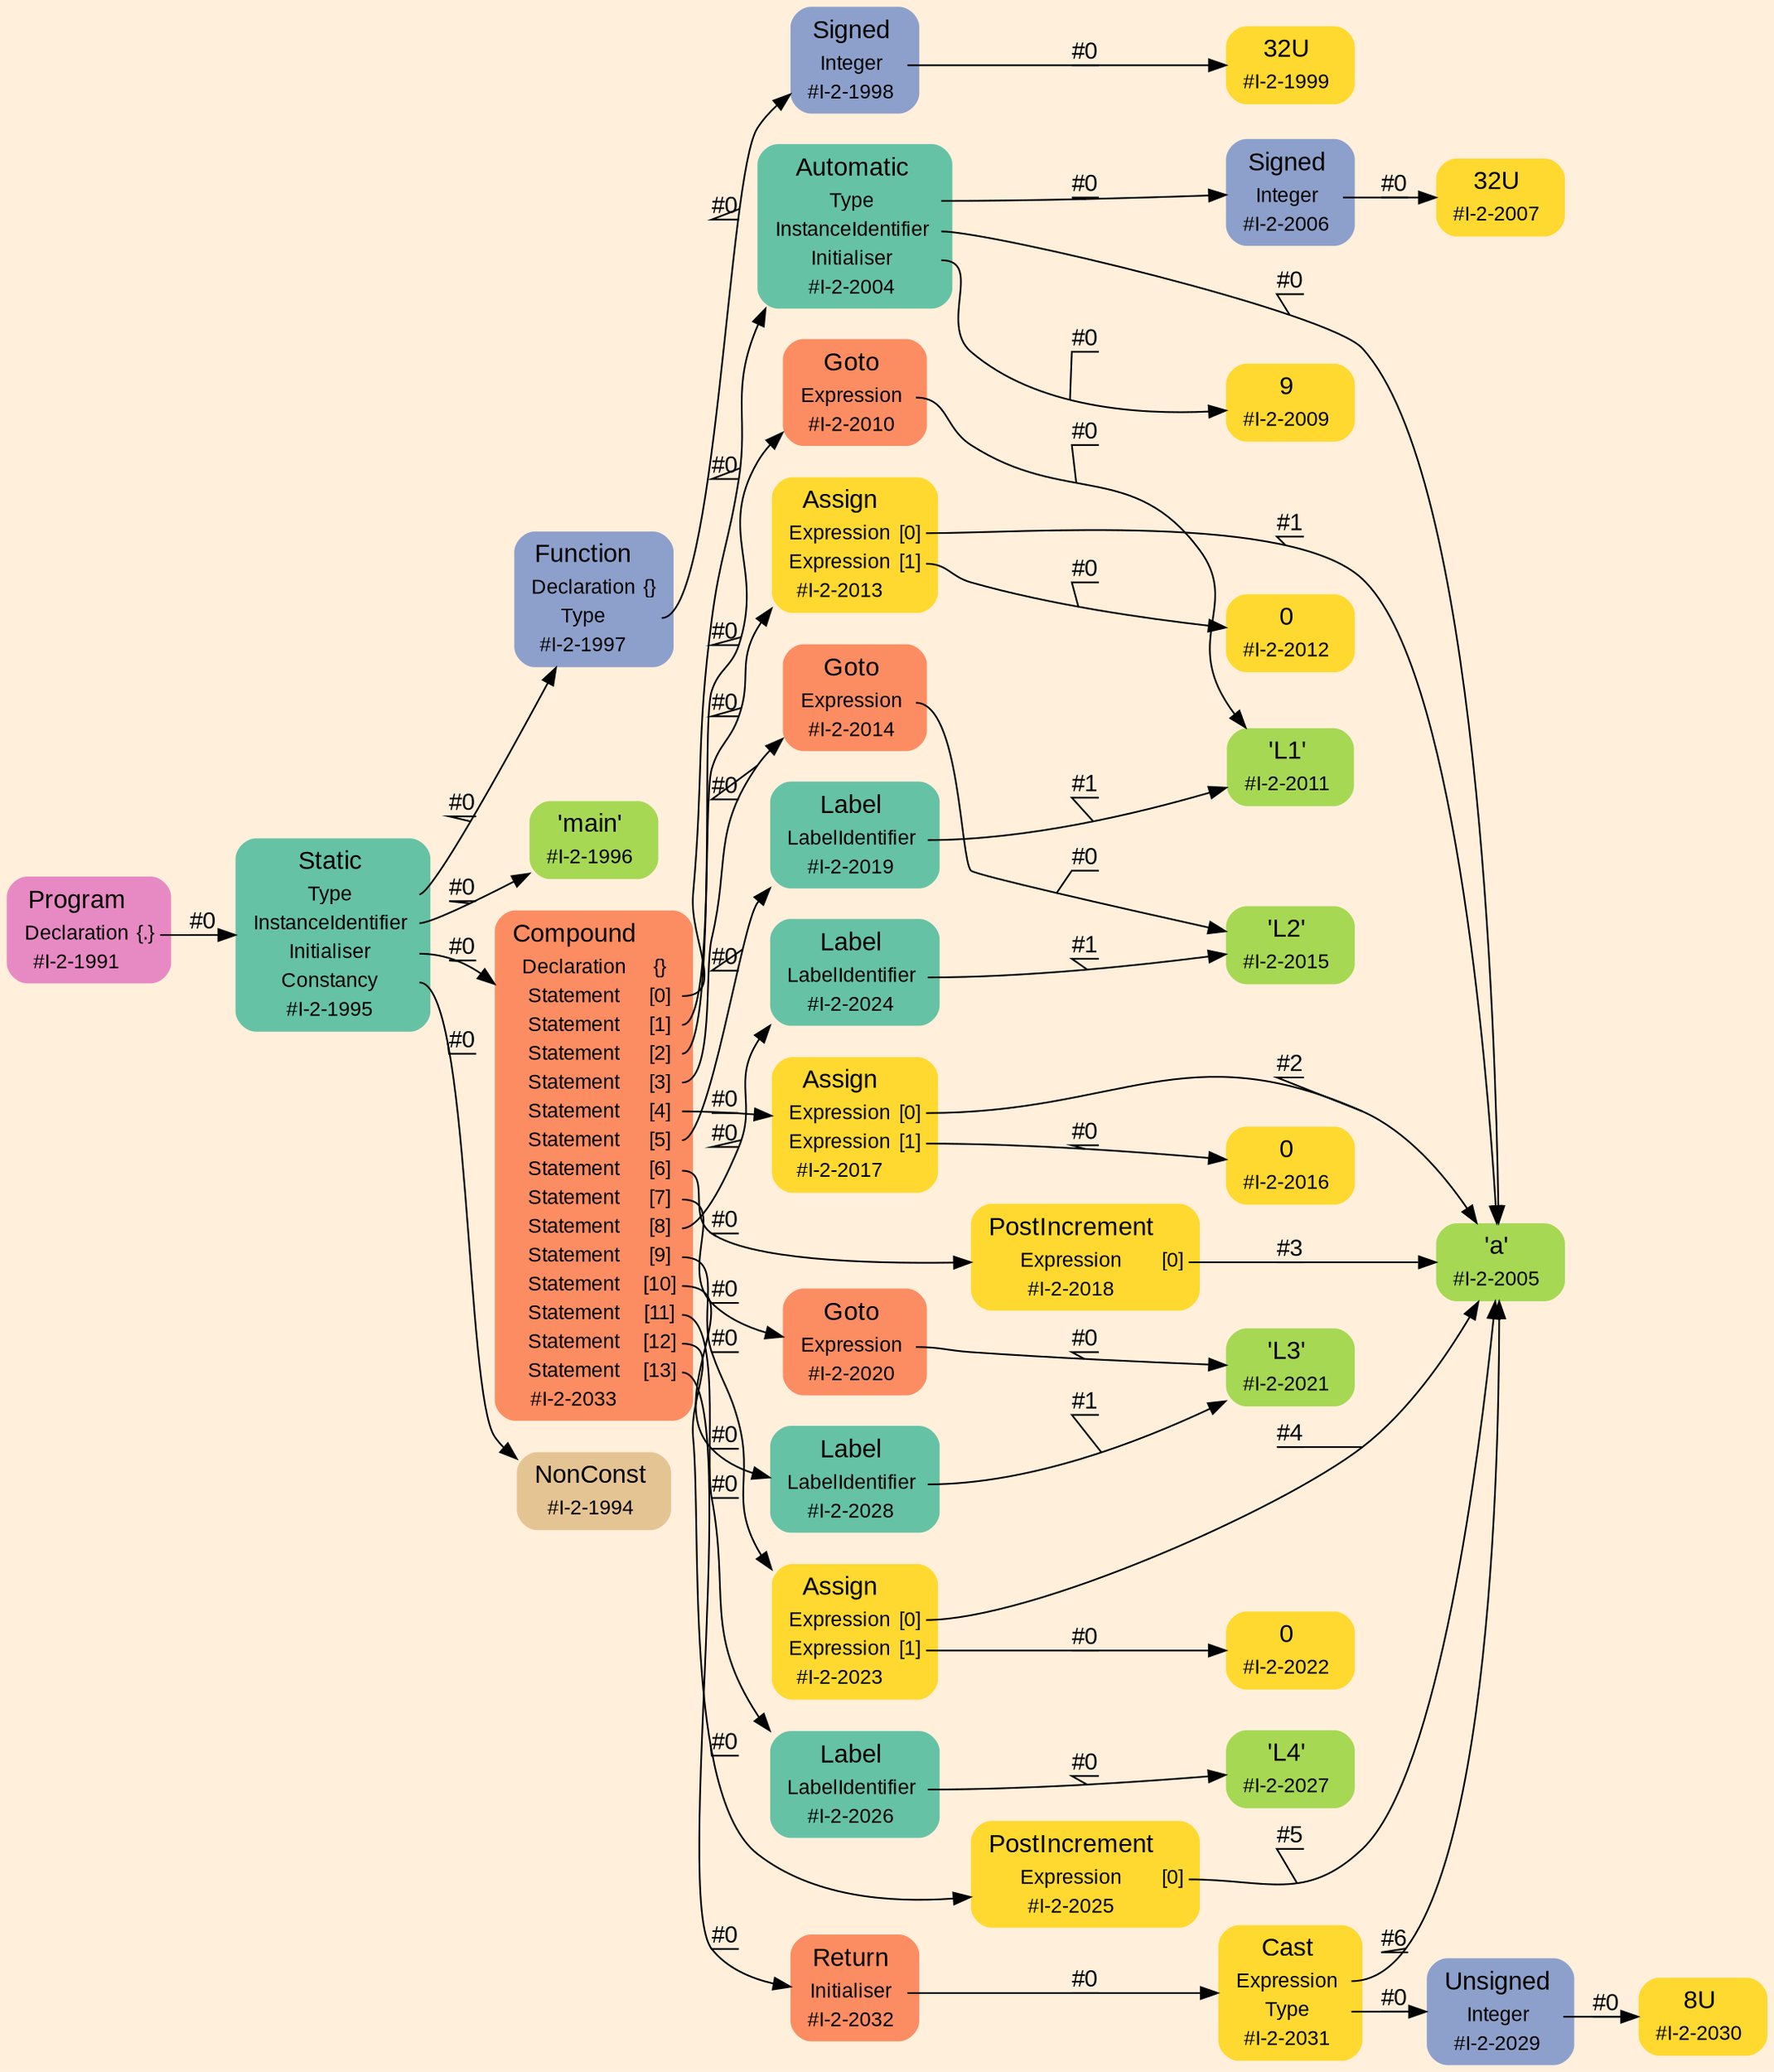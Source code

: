 digraph "" {
label = ""
labelloc = t
fontsize = "36"
graph [
    rankdir = "LR"
    ranksep = 0.3
    bgcolor = antiquewhite1
    color = black
    fontcolor = black
    fontname = "Arial"
];
node [
    fontname = "Arial"
];
edge [
    fontname = "Arial"
];


// -------------------- node figure --------------------
"#I-2-1991" [
    // -------- block #I-2-1991 ----------
    shape = "plaintext"
    fillcolor = "/set28/4"
    label = <<TABLE BORDER="0" CELLBORDER="0" CELLSPACING="0">
     <TR><TD><FONT POINT-SIZE="15.0">Program</FONT></TD><TD></TD></TR>
     <TR><TD>Declaration</TD><TD PORT="port0">{.}</TD></TR>
     <TR><TD>#I-2-1991</TD><TD PORT="port1"></TD></TR>
    </TABLE>>
    style = "rounded,filled"
    fontsize = "12"
];

"#I-2-1995" [
    // -------- block #I-2-1995 ----------
    shape = "plaintext"
    fillcolor = "/set28/1"
    label = <<TABLE BORDER="0" CELLBORDER="0" CELLSPACING="0">
     <TR><TD><FONT POINT-SIZE="15.0">Static</FONT></TD><TD></TD></TR>
     <TR><TD>Type</TD><TD PORT="port0"></TD></TR>
     <TR><TD>InstanceIdentifier</TD><TD PORT="port1"></TD></TR>
     <TR><TD>Initialiser</TD><TD PORT="port2"></TD></TR>
     <TR><TD>Constancy</TD><TD PORT="port3"></TD></TR>
     <TR><TD>#I-2-1995</TD><TD PORT="port4"></TD></TR>
    </TABLE>>
    style = "rounded,filled"
    fontsize = "12"
];

"#I-2-1997" [
    // -------- block #I-2-1997 ----------
    shape = "plaintext"
    fillcolor = "/set28/3"
    label = <<TABLE BORDER="0" CELLBORDER="0" CELLSPACING="0">
     <TR><TD><FONT POINT-SIZE="15.0">Function</FONT></TD><TD></TD></TR>
     <TR><TD>Declaration</TD><TD PORT="port0">{}</TD></TR>
     <TR><TD>Type</TD><TD PORT="port1"></TD></TR>
     <TR><TD>#I-2-1997</TD><TD PORT="port2"></TD></TR>
    </TABLE>>
    style = "rounded,filled"
    fontsize = "12"
];

"#I-2-1998" [
    // -------- block #I-2-1998 ----------
    shape = "plaintext"
    fillcolor = "/set28/3"
    label = <<TABLE BORDER="0" CELLBORDER="0" CELLSPACING="0">
     <TR><TD><FONT POINT-SIZE="15.0">Signed</FONT></TD><TD></TD></TR>
     <TR><TD>Integer</TD><TD PORT="port0"></TD></TR>
     <TR><TD>#I-2-1998</TD><TD PORT="port1"></TD></TR>
    </TABLE>>
    style = "rounded,filled"
    fontsize = "12"
];

"#I-2-1999" [
    // -------- block #I-2-1999 ----------
    shape = "plaintext"
    fillcolor = "/set28/6"
    label = <<TABLE BORDER="0" CELLBORDER="0" CELLSPACING="0">
     <TR><TD><FONT POINT-SIZE="15.0">32U</FONT></TD><TD></TD></TR>
     <TR><TD>#I-2-1999</TD><TD PORT="port0"></TD></TR>
    </TABLE>>
    style = "rounded,filled"
    fontsize = "12"
];

"#I-2-1996" [
    // -------- block #I-2-1996 ----------
    shape = "plaintext"
    fillcolor = "/set28/5"
    label = <<TABLE BORDER="0" CELLBORDER="0" CELLSPACING="0">
     <TR><TD><FONT POINT-SIZE="15.0">'main'</FONT></TD><TD></TD></TR>
     <TR><TD>#I-2-1996</TD><TD PORT="port0"></TD></TR>
    </TABLE>>
    style = "rounded,filled"
    fontsize = "12"
];

"#I-2-2033" [
    // -------- block #I-2-2033 ----------
    shape = "plaintext"
    fillcolor = "/set28/2"
    label = <<TABLE BORDER="0" CELLBORDER="0" CELLSPACING="0">
     <TR><TD><FONT POINT-SIZE="15.0">Compound</FONT></TD><TD></TD></TR>
     <TR><TD>Declaration</TD><TD PORT="port0">{}</TD></TR>
     <TR><TD>Statement</TD><TD PORT="port1">[0]</TD></TR>
     <TR><TD>Statement</TD><TD PORT="port2">[1]</TD></TR>
     <TR><TD>Statement</TD><TD PORT="port3">[2]</TD></TR>
     <TR><TD>Statement</TD><TD PORT="port4">[3]</TD></TR>
     <TR><TD>Statement</TD><TD PORT="port5">[4]</TD></TR>
     <TR><TD>Statement</TD><TD PORT="port6">[5]</TD></TR>
     <TR><TD>Statement</TD><TD PORT="port7">[6]</TD></TR>
     <TR><TD>Statement</TD><TD PORT="port8">[7]</TD></TR>
     <TR><TD>Statement</TD><TD PORT="port9">[8]</TD></TR>
     <TR><TD>Statement</TD><TD PORT="port10">[9]</TD></TR>
     <TR><TD>Statement</TD><TD PORT="port11">[10]</TD></TR>
     <TR><TD>Statement</TD><TD PORT="port12">[11]</TD></TR>
     <TR><TD>Statement</TD><TD PORT="port13">[12]</TD></TR>
     <TR><TD>Statement</TD><TD PORT="port14">[13]</TD></TR>
     <TR><TD>#I-2-2033</TD><TD PORT="port15"></TD></TR>
    </TABLE>>
    style = "rounded,filled"
    fontsize = "12"
];

"#I-2-2004" [
    // -------- block #I-2-2004 ----------
    shape = "plaintext"
    fillcolor = "/set28/1"
    label = <<TABLE BORDER="0" CELLBORDER="0" CELLSPACING="0">
     <TR><TD><FONT POINT-SIZE="15.0">Automatic</FONT></TD><TD></TD></TR>
     <TR><TD>Type</TD><TD PORT="port0"></TD></TR>
     <TR><TD>InstanceIdentifier</TD><TD PORT="port1"></TD></TR>
     <TR><TD>Initialiser</TD><TD PORT="port2"></TD></TR>
     <TR><TD>#I-2-2004</TD><TD PORT="port3"></TD></TR>
    </TABLE>>
    style = "rounded,filled"
    fontsize = "12"
];

"#I-2-2006" [
    // -------- block #I-2-2006 ----------
    shape = "plaintext"
    fillcolor = "/set28/3"
    label = <<TABLE BORDER="0" CELLBORDER="0" CELLSPACING="0">
     <TR><TD><FONT POINT-SIZE="15.0">Signed</FONT></TD><TD></TD></TR>
     <TR><TD>Integer</TD><TD PORT="port0"></TD></TR>
     <TR><TD>#I-2-2006</TD><TD PORT="port1"></TD></TR>
    </TABLE>>
    style = "rounded,filled"
    fontsize = "12"
];

"#I-2-2007" [
    // -------- block #I-2-2007 ----------
    shape = "plaintext"
    fillcolor = "/set28/6"
    label = <<TABLE BORDER="0" CELLBORDER="0" CELLSPACING="0">
     <TR><TD><FONT POINT-SIZE="15.0">32U</FONT></TD><TD></TD></TR>
     <TR><TD>#I-2-2007</TD><TD PORT="port0"></TD></TR>
    </TABLE>>
    style = "rounded,filled"
    fontsize = "12"
];

"#I-2-2005" [
    // -------- block #I-2-2005 ----------
    shape = "plaintext"
    fillcolor = "/set28/5"
    label = <<TABLE BORDER="0" CELLBORDER="0" CELLSPACING="0">
     <TR><TD><FONT POINT-SIZE="15.0">'a'</FONT></TD><TD></TD></TR>
     <TR><TD>#I-2-2005</TD><TD PORT="port0"></TD></TR>
    </TABLE>>
    style = "rounded,filled"
    fontsize = "12"
];

"#I-2-2009" [
    // -------- block #I-2-2009 ----------
    shape = "plaintext"
    fillcolor = "/set28/6"
    label = <<TABLE BORDER="0" CELLBORDER="0" CELLSPACING="0">
     <TR><TD><FONT POINT-SIZE="15.0">9</FONT></TD><TD></TD></TR>
     <TR><TD>#I-2-2009</TD><TD PORT="port0"></TD></TR>
    </TABLE>>
    style = "rounded,filled"
    fontsize = "12"
];

"#I-2-2010" [
    // -------- block #I-2-2010 ----------
    shape = "plaintext"
    fillcolor = "/set28/2"
    label = <<TABLE BORDER="0" CELLBORDER="0" CELLSPACING="0">
     <TR><TD><FONT POINT-SIZE="15.0">Goto</FONT></TD><TD></TD></TR>
     <TR><TD>Expression</TD><TD PORT="port0"></TD></TR>
     <TR><TD>#I-2-2010</TD><TD PORT="port1"></TD></TR>
    </TABLE>>
    style = "rounded,filled"
    fontsize = "12"
];

"#I-2-2011" [
    // -------- block #I-2-2011 ----------
    shape = "plaintext"
    fillcolor = "/set28/5"
    label = <<TABLE BORDER="0" CELLBORDER="0" CELLSPACING="0">
     <TR><TD><FONT POINT-SIZE="15.0">'L1'</FONT></TD><TD></TD></TR>
     <TR><TD>#I-2-2011</TD><TD PORT="port0"></TD></TR>
    </TABLE>>
    style = "rounded,filled"
    fontsize = "12"
];

"#I-2-2013" [
    // -------- block #I-2-2013 ----------
    shape = "plaintext"
    fillcolor = "/set28/6"
    label = <<TABLE BORDER="0" CELLBORDER="0" CELLSPACING="0">
     <TR><TD><FONT POINT-SIZE="15.0">Assign</FONT></TD><TD></TD></TR>
     <TR><TD>Expression</TD><TD PORT="port0">[0]</TD></TR>
     <TR><TD>Expression</TD><TD PORT="port1">[1]</TD></TR>
     <TR><TD>#I-2-2013</TD><TD PORT="port2"></TD></TR>
    </TABLE>>
    style = "rounded,filled"
    fontsize = "12"
];

"#I-2-2012" [
    // -------- block #I-2-2012 ----------
    shape = "plaintext"
    fillcolor = "/set28/6"
    label = <<TABLE BORDER="0" CELLBORDER="0" CELLSPACING="0">
     <TR><TD><FONT POINT-SIZE="15.0">0</FONT></TD><TD></TD></TR>
     <TR><TD>#I-2-2012</TD><TD PORT="port0"></TD></TR>
    </TABLE>>
    style = "rounded,filled"
    fontsize = "12"
];

"#I-2-2014" [
    // -------- block #I-2-2014 ----------
    shape = "plaintext"
    fillcolor = "/set28/2"
    label = <<TABLE BORDER="0" CELLBORDER="0" CELLSPACING="0">
     <TR><TD><FONT POINT-SIZE="15.0">Goto</FONT></TD><TD></TD></TR>
     <TR><TD>Expression</TD><TD PORT="port0"></TD></TR>
     <TR><TD>#I-2-2014</TD><TD PORT="port1"></TD></TR>
    </TABLE>>
    style = "rounded,filled"
    fontsize = "12"
];

"#I-2-2015" [
    // -------- block #I-2-2015 ----------
    shape = "plaintext"
    fillcolor = "/set28/5"
    label = <<TABLE BORDER="0" CELLBORDER="0" CELLSPACING="0">
     <TR><TD><FONT POINT-SIZE="15.0">'L2'</FONT></TD><TD></TD></TR>
     <TR><TD>#I-2-2015</TD><TD PORT="port0"></TD></TR>
    </TABLE>>
    style = "rounded,filled"
    fontsize = "12"
];

"#I-2-2017" [
    // -------- block #I-2-2017 ----------
    shape = "plaintext"
    fillcolor = "/set28/6"
    label = <<TABLE BORDER="0" CELLBORDER="0" CELLSPACING="0">
     <TR><TD><FONT POINT-SIZE="15.0">Assign</FONT></TD><TD></TD></TR>
     <TR><TD>Expression</TD><TD PORT="port0">[0]</TD></TR>
     <TR><TD>Expression</TD><TD PORT="port1">[1]</TD></TR>
     <TR><TD>#I-2-2017</TD><TD PORT="port2"></TD></TR>
    </TABLE>>
    style = "rounded,filled"
    fontsize = "12"
];

"#I-2-2016" [
    // -------- block #I-2-2016 ----------
    shape = "plaintext"
    fillcolor = "/set28/6"
    label = <<TABLE BORDER="0" CELLBORDER="0" CELLSPACING="0">
     <TR><TD><FONT POINT-SIZE="15.0">0</FONT></TD><TD></TD></TR>
     <TR><TD>#I-2-2016</TD><TD PORT="port0"></TD></TR>
    </TABLE>>
    style = "rounded,filled"
    fontsize = "12"
];

"#I-2-2019" [
    // -------- block #I-2-2019 ----------
    shape = "plaintext"
    fillcolor = "/set28/1"
    label = <<TABLE BORDER="0" CELLBORDER="0" CELLSPACING="0">
     <TR><TD><FONT POINT-SIZE="15.0">Label</FONT></TD><TD></TD></TR>
     <TR><TD>LabelIdentifier</TD><TD PORT="port0"></TD></TR>
     <TR><TD>#I-2-2019</TD><TD PORT="port1"></TD></TR>
    </TABLE>>
    style = "rounded,filled"
    fontsize = "12"
];

"#I-2-2018" [
    // -------- block #I-2-2018 ----------
    shape = "plaintext"
    fillcolor = "/set28/6"
    label = <<TABLE BORDER="0" CELLBORDER="0" CELLSPACING="0">
     <TR><TD><FONT POINT-SIZE="15.0">PostIncrement</FONT></TD><TD></TD></TR>
     <TR><TD>Expression</TD><TD PORT="port0">[0]</TD></TR>
     <TR><TD>#I-2-2018</TD><TD PORT="port1"></TD></TR>
    </TABLE>>
    style = "rounded,filled"
    fontsize = "12"
];

"#I-2-2020" [
    // -------- block #I-2-2020 ----------
    shape = "plaintext"
    fillcolor = "/set28/2"
    label = <<TABLE BORDER="0" CELLBORDER="0" CELLSPACING="0">
     <TR><TD><FONT POINT-SIZE="15.0">Goto</FONT></TD><TD></TD></TR>
     <TR><TD>Expression</TD><TD PORT="port0"></TD></TR>
     <TR><TD>#I-2-2020</TD><TD PORT="port1"></TD></TR>
    </TABLE>>
    style = "rounded,filled"
    fontsize = "12"
];

"#I-2-2021" [
    // -------- block #I-2-2021 ----------
    shape = "plaintext"
    fillcolor = "/set28/5"
    label = <<TABLE BORDER="0" CELLBORDER="0" CELLSPACING="0">
     <TR><TD><FONT POINT-SIZE="15.0">'L3'</FONT></TD><TD></TD></TR>
     <TR><TD>#I-2-2021</TD><TD PORT="port0"></TD></TR>
    </TABLE>>
    style = "rounded,filled"
    fontsize = "12"
];

"#I-2-2024" [
    // -------- block #I-2-2024 ----------
    shape = "plaintext"
    fillcolor = "/set28/1"
    label = <<TABLE BORDER="0" CELLBORDER="0" CELLSPACING="0">
     <TR><TD><FONT POINT-SIZE="15.0">Label</FONT></TD><TD></TD></TR>
     <TR><TD>LabelIdentifier</TD><TD PORT="port0"></TD></TR>
     <TR><TD>#I-2-2024</TD><TD PORT="port1"></TD></TR>
    </TABLE>>
    style = "rounded,filled"
    fontsize = "12"
];

"#I-2-2023" [
    // -------- block #I-2-2023 ----------
    shape = "plaintext"
    fillcolor = "/set28/6"
    label = <<TABLE BORDER="0" CELLBORDER="0" CELLSPACING="0">
     <TR><TD><FONT POINT-SIZE="15.0">Assign</FONT></TD><TD></TD></TR>
     <TR><TD>Expression</TD><TD PORT="port0">[0]</TD></TR>
     <TR><TD>Expression</TD><TD PORT="port1">[1]</TD></TR>
     <TR><TD>#I-2-2023</TD><TD PORT="port2"></TD></TR>
    </TABLE>>
    style = "rounded,filled"
    fontsize = "12"
];

"#I-2-2022" [
    // -------- block #I-2-2022 ----------
    shape = "plaintext"
    fillcolor = "/set28/6"
    label = <<TABLE BORDER="0" CELLBORDER="0" CELLSPACING="0">
     <TR><TD><FONT POINT-SIZE="15.0">0</FONT></TD><TD></TD></TR>
     <TR><TD>#I-2-2022</TD><TD PORT="port0"></TD></TR>
    </TABLE>>
    style = "rounded,filled"
    fontsize = "12"
];

"#I-2-2028" [
    // -------- block #I-2-2028 ----------
    shape = "plaintext"
    fillcolor = "/set28/1"
    label = <<TABLE BORDER="0" CELLBORDER="0" CELLSPACING="0">
     <TR><TD><FONT POINT-SIZE="15.0">Label</FONT></TD><TD></TD></TR>
     <TR><TD>LabelIdentifier</TD><TD PORT="port0"></TD></TR>
     <TR><TD>#I-2-2028</TD><TD PORT="port1"></TD></TR>
    </TABLE>>
    style = "rounded,filled"
    fontsize = "12"
];

"#I-2-2026" [
    // -------- block #I-2-2026 ----------
    shape = "plaintext"
    fillcolor = "/set28/1"
    label = <<TABLE BORDER="0" CELLBORDER="0" CELLSPACING="0">
     <TR><TD><FONT POINT-SIZE="15.0">Label</FONT></TD><TD></TD></TR>
     <TR><TD>LabelIdentifier</TD><TD PORT="port0"></TD></TR>
     <TR><TD>#I-2-2026</TD><TD PORT="port1"></TD></TR>
    </TABLE>>
    style = "rounded,filled"
    fontsize = "12"
];

"#I-2-2027" [
    // -------- block #I-2-2027 ----------
    shape = "plaintext"
    fillcolor = "/set28/5"
    label = <<TABLE BORDER="0" CELLBORDER="0" CELLSPACING="0">
     <TR><TD><FONT POINT-SIZE="15.0">'L4'</FONT></TD><TD></TD></TR>
     <TR><TD>#I-2-2027</TD><TD PORT="port0"></TD></TR>
    </TABLE>>
    style = "rounded,filled"
    fontsize = "12"
];

"#I-2-2025" [
    // -------- block #I-2-2025 ----------
    shape = "plaintext"
    fillcolor = "/set28/6"
    label = <<TABLE BORDER="0" CELLBORDER="0" CELLSPACING="0">
     <TR><TD><FONT POINT-SIZE="15.0">PostIncrement</FONT></TD><TD></TD></TR>
     <TR><TD>Expression</TD><TD PORT="port0">[0]</TD></TR>
     <TR><TD>#I-2-2025</TD><TD PORT="port1"></TD></TR>
    </TABLE>>
    style = "rounded,filled"
    fontsize = "12"
];

"#I-2-2032" [
    // -------- block #I-2-2032 ----------
    shape = "plaintext"
    fillcolor = "/set28/2"
    label = <<TABLE BORDER="0" CELLBORDER="0" CELLSPACING="0">
     <TR><TD><FONT POINT-SIZE="15.0">Return</FONT></TD><TD></TD></TR>
     <TR><TD>Initialiser</TD><TD PORT="port0"></TD></TR>
     <TR><TD>#I-2-2032</TD><TD PORT="port1"></TD></TR>
    </TABLE>>
    style = "rounded,filled"
    fontsize = "12"
];

"#I-2-2031" [
    // -------- block #I-2-2031 ----------
    shape = "plaintext"
    fillcolor = "/set28/6"
    label = <<TABLE BORDER="0" CELLBORDER="0" CELLSPACING="0">
     <TR><TD><FONT POINT-SIZE="15.0">Cast</FONT></TD><TD></TD></TR>
     <TR><TD>Expression</TD><TD PORT="port0"></TD></TR>
     <TR><TD>Type</TD><TD PORT="port1"></TD></TR>
     <TR><TD>#I-2-2031</TD><TD PORT="port2"></TD></TR>
    </TABLE>>
    style = "rounded,filled"
    fontsize = "12"
];

"#I-2-2029" [
    // -------- block #I-2-2029 ----------
    shape = "plaintext"
    fillcolor = "/set28/3"
    label = <<TABLE BORDER="0" CELLBORDER="0" CELLSPACING="0">
     <TR><TD><FONT POINT-SIZE="15.0">Unsigned</FONT></TD><TD></TD></TR>
     <TR><TD>Integer</TD><TD PORT="port0"></TD></TR>
     <TR><TD>#I-2-2029</TD><TD PORT="port1"></TD></TR>
    </TABLE>>
    style = "rounded,filled"
    fontsize = "12"
];

"#I-2-2030" [
    // -------- block #I-2-2030 ----------
    shape = "plaintext"
    fillcolor = "/set28/6"
    label = <<TABLE BORDER="0" CELLBORDER="0" CELLSPACING="0">
     <TR><TD><FONT POINT-SIZE="15.0">8U</FONT></TD><TD></TD></TR>
     <TR><TD>#I-2-2030</TD><TD PORT="port0"></TD></TR>
    </TABLE>>
    style = "rounded,filled"
    fontsize = "12"
];

"#I-2-1994" [
    // -------- block #I-2-1994 ----------
    shape = "plaintext"
    fillcolor = "/set28/7"
    label = <<TABLE BORDER="0" CELLBORDER="0" CELLSPACING="0">
     <TR><TD><FONT POINT-SIZE="15.0">NonConst</FONT></TD><TD></TD></TR>
     <TR><TD>#I-2-1994</TD><TD PORT="port0"></TD></TR>
    </TABLE>>
    style = "rounded,filled"
    fontsize = "12"
];

"#I-2-1991":port0 -> "#I-2-1995" [
    label = "#0"
    decorate = true
    color = black
    fontcolor = black
];

"#I-2-1995":port0 -> "#I-2-1997" [
    label = "#0"
    decorate = true
    color = black
    fontcolor = black
];

"#I-2-1995":port1 -> "#I-2-1996" [
    label = "#0"
    decorate = true
    color = black
    fontcolor = black
];

"#I-2-1995":port2 -> "#I-2-2033" [
    label = "#0"
    decorate = true
    color = black
    fontcolor = black
];

"#I-2-1995":port3 -> "#I-2-1994" [
    label = "#0"
    decorate = true
    color = black
    fontcolor = black
];

"#I-2-1997":port1 -> "#I-2-1998" [
    label = "#0"
    decorate = true
    color = black
    fontcolor = black
];

"#I-2-1998":port0 -> "#I-2-1999" [
    label = "#0"
    decorate = true
    color = black
    fontcolor = black
];

"#I-2-2033":port1 -> "#I-2-2004" [
    label = "#0"
    decorate = true
    color = black
    fontcolor = black
];

"#I-2-2033":port2 -> "#I-2-2010" [
    label = "#0"
    decorate = true
    color = black
    fontcolor = black
];

"#I-2-2033":port3 -> "#I-2-2013" [
    label = "#0"
    decorate = true
    color = black
    fontcolor = black
];

"#I-2-2033":port4 -> "#I-2-2014" [
    label = "#0"
    decorate = true
    color = black
    fontcolor = black
];

"#I-2-2033":port5 -> "#I-2-2017" [
    label = "#0"
    decorate = true
    color = black
    fontcolor = black
];

"#I-2-2033":port6 -> "#I-2-2019" [
    label = "#0"
    decorate = true
    color = black
    fontcolor = black
];

"#I-2-2033":port7 -> "#I-2-2018" [
    label = "#0"
    decorate = true
    color = black
    fontcolor = black
];

"#I-2-2033":port8 -> "#I-2-2020" [
    label = "#0"
    decorate = true
    color = black
    fontcolor = black
];

"#I-2-2033":port9 -> "#I-2-2024" [
    label = "#0"
    decorate = true
    color = black
    fontcolor = black
];

"#I-2-2033":port10 -> "#I-2-2023" [
    label = "#0"
    decorate = true
    color = black
    fontcolor = black
];

"#I-2-2033":port11 -> "#I-2-2028" [
    label = "#0"
    decorate = true
    color = black
    fontcolor = black
];

"#I-2-2033":port12 -> "#I-2-2026" [
    label = "#0"
    decorate = true
    color = black
    fontcolor = black
];

"#I-2-2033":port13 -> "#I-2-2025" [
    label = "#0"
    decorate = true
    color = black
    fontcolor = black
];

"#I-2-2033":port14 -> "#I-2-2032" [
    label = "#0"
    decorate = true
    color = black
    fontcolor = black
];

"#I-2-2004":port0 -> "#I-2-2006" [
    label = "#0"
    decorate = true
    color = black
    fontcolor = black
];

"#I-2-2004":port1 -> "#I-2-2005" [
    label = "#0"
    decorate = true
    color = black
    fontcolor = black
];

"#I-2-2004":port2 -> "#I-2-2009" [
    label = "#0"
    decorate = true
    color = black
    fontcolor = black
];

"#I-2-2006":port0 -> "#I-2-2007" [
    label = "#0"
    decorate = true
    color = black
    fontcolor = black
];

"#I-2-2010":port0 -> "#I-2-2011" [
    label = "#0"
    decorate = true
    color = black
    fontcolor = black
];

"#I-2-2013":port0 -> "#I-2-2005" [
    label = "#1"
    decorate = true
    color = black
    fontcolor = black
];

"#I-2-2013":port1 -> "#I-2-2012" [
    label = "#0"
    decorate = true
    color = black
    fontcolor = black
];

"#I-2-2014":port0 -> "#I-2-2015" [
    label = "#0"
    decorate = true
    color = black
    fontcolor = black
];

"#I-2-2017":port0 -> "#I-2-2005" [
    label = "#2"
    decorate = true
    color = black
    fontcolor = black
];

"#I-2-2017":port1 -> "#I-2-2016" [
    label = "#0"
    decorate = true
    color = black
    fontcolor = black
];

"#I-2-2019":port0 -> "#I-2-2011" [
    label = "#1"
    decorate = true
    color = black
    fontcolor = black
];

"#I-2-2018":port0 -> "#I-2-2005" [
    label = "#3"
    decorate = true
    color = black
    fontcolor = black
];

"#I-2-2020":port0 -> "#I-2-2021" [
    label = "#0"
    decorate = true
    color = black
    fontcolor = black
];

"#I-2-2024":port0 -> "#I-2-2015" [
    label = "#1"
    decorate = true
    color = black
    fontcolor = black
];

"#I-2-2023":port0 -> "#I-2-2005" [
    label = "#4"
    decorate = true
    color = black
    fontcolor = black
];

"#I-2-2023":port1 -> "#I-2-2022" [
    label = "#0"
    decorate = true
    color = black
    fontcolor = black
];

"#I-2-2028":port0 -> "#I-2-2021" [
    label = "#1"
    decorate = true
    color = black
    fontcolor = black
];

"#I-2-2026":port0 -> "#I-2-2027" [
    label = "#0"
    decorate = true
    color = black
    fontcolor = black
];

"#I-2-2025":port0 -> "#I-2-2005" [
    label = "#5"
    decorate = true
    color = black
    fontcolor = black
];

"#I-2-2032":port0 -> "#I-2-2031" [
    label = "#0"
    decorate = true
    color = black
    fontcolor = black
];

"#I-2-2031":port0 -> "#I-2-2005" [
    label = "#6"
    decorate = true
    color = black
    fontcolor = black
];

"#I-2-2031":port1 -> "#I-2-2029" [
    label = "#0"
    decorate = true
    color = black
    fontcolor = black
];

"#I-2-2029":port0 -> "#I-2-2030" [
    label = "#0"
    decorate = true
    color = black
    fontcolor = black
];



}

